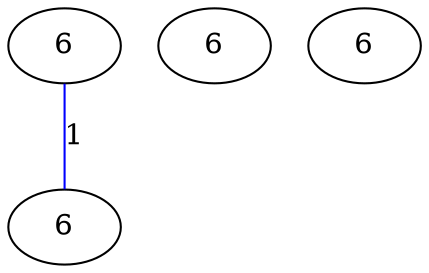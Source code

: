 graph G {
	0 [label="6"];
	1 [label="6"];
	2 [label="6"];
	3 [label="6"];
	0 -- 1 [label="1", color=blue];
}